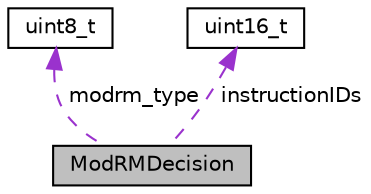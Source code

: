 digraph "ModRMDecision"
{
 // LATEX_PDF_SIZE
  bgcolor="transparent";
  edge [fontname="Helvetica",fontsize="10",labelfontname="Helvetica",labelfontsize="10"];
  node [fontname="Helvetica",fontsize="10",shape="box"];
  Node1 [label="ModRMDecision",height=0.2,width=0.4,color="black", fillcolor="grey75", style="filled", fontcolor="black",tooltip="Specifies whether a ModR/M byte is needed and (if so) which instruction each possible value of the Mo..."];
  Node2 -> Node1 [dir="back",color="darkorchid3",fontsize="10",style="dashed",label=" modrm_type" ,fontname="Helvetica"];
  Node2 [label="uint8_t",height=0.2,width=0.4,color="black",tooltip=" "];
  Node3 -> Node1 [dir="back",color="darkorchid3",fontsize="10",style="dashed",label=" instructionIDs" ,fontname="Helvetica"];
  Node3 [label="uint16_t",height=0.2,width=0.4,color="black",tooltip=" "];
}
